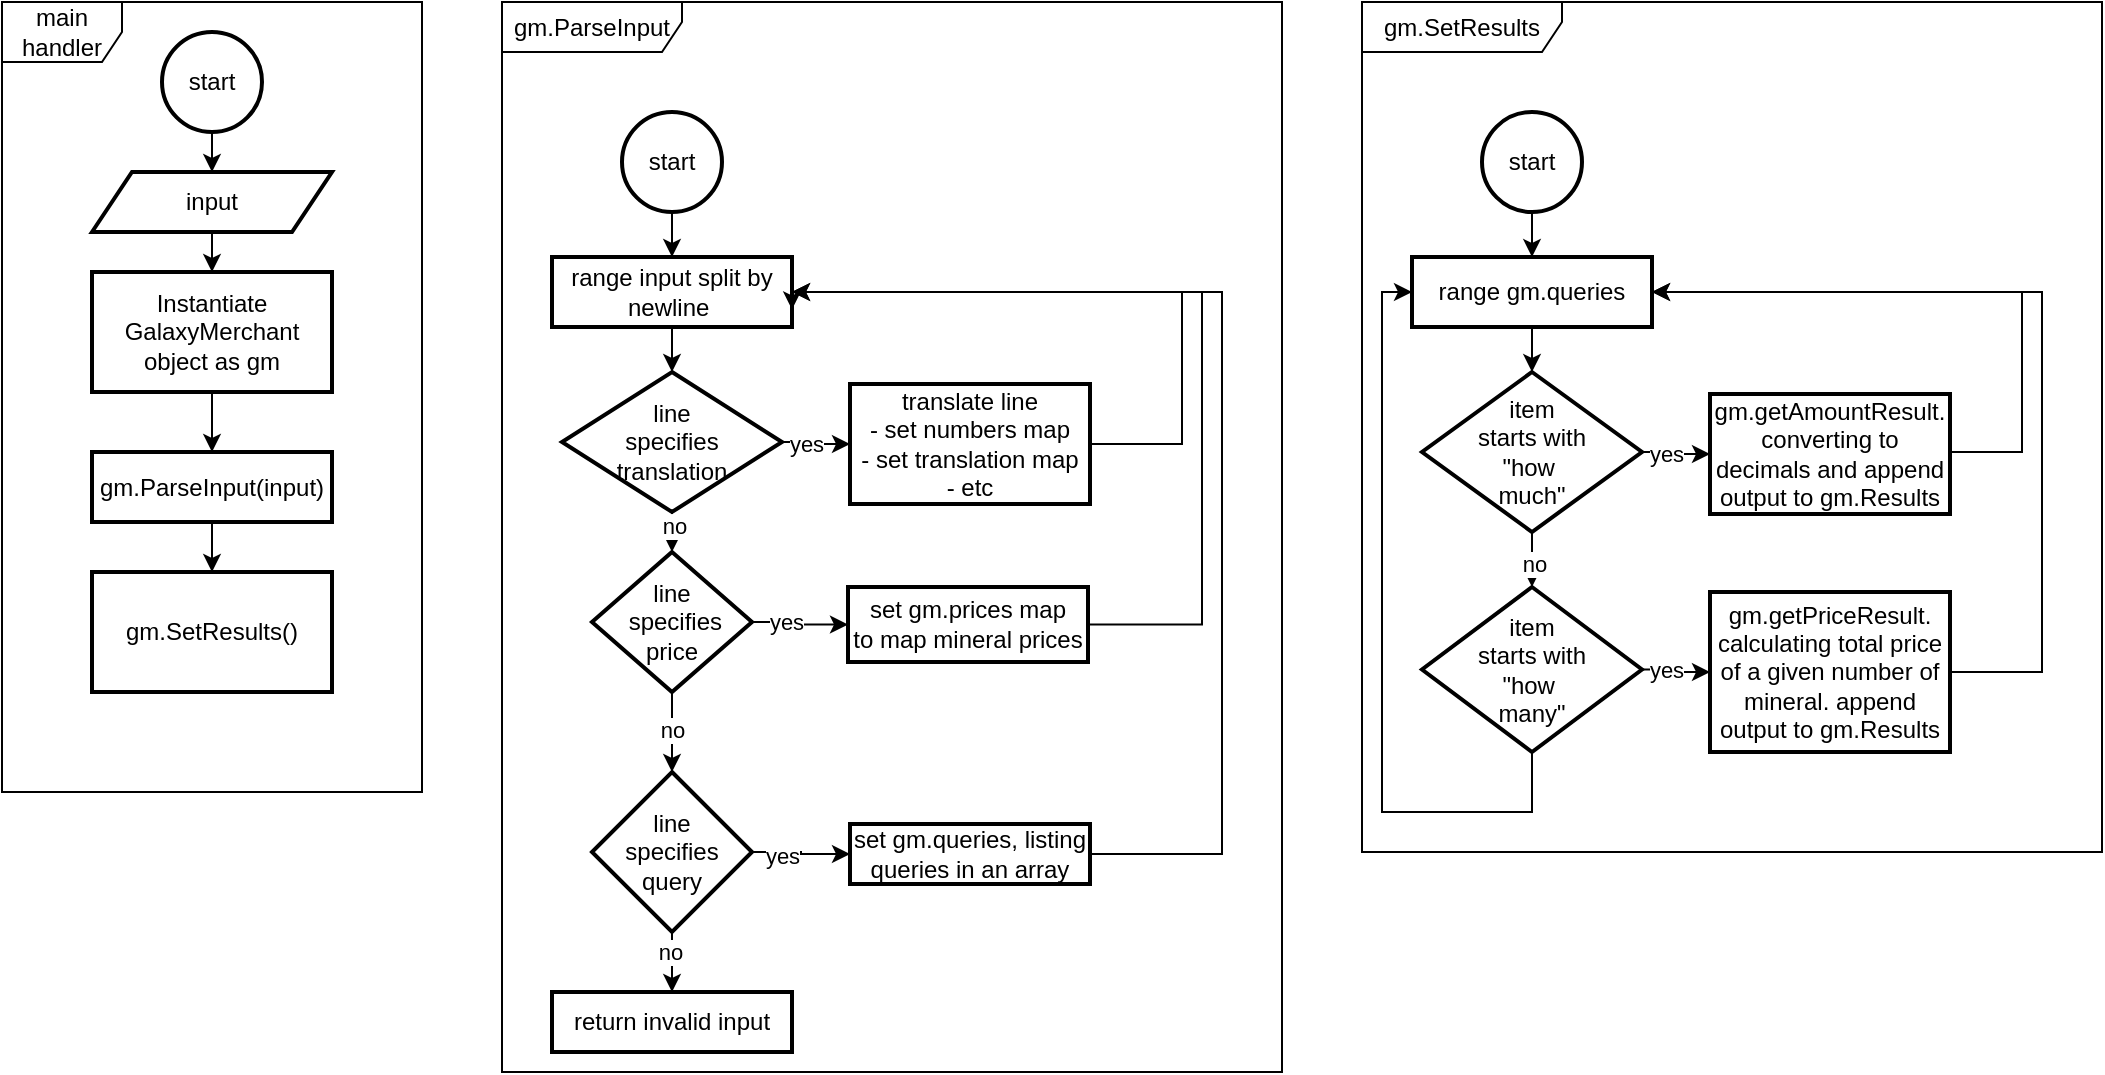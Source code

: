 <mxfile version="15.8.3" type="device"><diagram id="Dn12dNWuGm8Z7AyVnb-p" name="Page-1"><mxGraphModel dx="946" dy="621" grid="1" gridSize="10" guides="1" tooltips="1" connect="1" arrows="1" fold="1" page="1" pageScale="1" pageWidth="827" pageHeight="1169" math="0" shadow="0"><root><mxCell id="0"/><mxCell id="1" parent="0"/><mxCell id="7oYgxf7Bgz4kE8nF1kTC-14" value="main handler" style="shape=umlFrame;whiteSpace=wrap;html=1;" vertex="1" parent="1"><mxGeometry x="40" y="15" width="210" height="395" as="geometry"/></mxCell><mxCell id="7oYgxf7Bgz4kE8nF1kTC-9" value="" style="edgeStyle=orthogonalEdgeStyle;rounded=0;orthogonalLoop=1;jettySize=auto;html=1;" edge="1" parent="1" source="7oYgxf7Bgz4kE8nF1kTC-2" target="7oYgxf7Bgz4kE8nF1kTC-8"><mxGeometry relative="1" as="geometry"/></mxCell><mxCell id="7oYgxf7Bgz4kE8nF1kTC-2" value="start" style="strokeWidth=2;html=1;shape=mxgraph.flowchart.start_2;whiteSpace=wrap;" vertex="1" parent="1"><mxGeometry x="120" y="30" width="50" height="50" as="geometry"/></mxCell><mxCell id="7oYgxf7Bgz4kE8nF1kTC-6" value="" style="edgeStyle=orthogonalEdgeStyle;rounded=0;orthogonalLoop=1;jettySize=auto;html=1;" edge="1" parent="1" source="7oYgxf7Bgz4kE8nF1kTC-3" target="7oYgxf7Bgz4kE8nF1kTC-5"><mxGeometry relative="1" as="geometry"/></mxCell><mxCell id="7oYgxf7Bgz4kE8nF1kTC-3" value="Instantiate GalaxyMerchant object as gm" style="whiteSpace=wrap;html=1;strokeWidth=2;" vertex="1" parent="1"><mxGeometry x="85" y="150" width="120" height="60" as="geometry"/></mxCell><mxCell id="7oYgxf7Bgz4kE8nF1kTC-13" value="" style="edgeStyle=orthogonalEdgeStyle;rounded=0;orthogonalLoop=1;jettySize=auto;html=1;" edge="1" parent="1" source="7oYgxf7Bgz4kE8nF1kTC-5" target="7oYgxf7Bgz4kE8nF1kTC-12"><mxGeometry relative="1" as="geometry"/></mxCell><mxCell id="7oYgxf7Bgz4kE8nF1kTC-5" value="gm.ParseInput(input)" style="whiteSpace=wrap;html=1;strokeWidth=2;" vertex="1" parent="1"><mxGeometry x="85" y="240" width="120" height="35" as="geometry"/></mxCell><mxCell id="7oYgxf7Bgz4kE8nF1kTC-11" value="" style="edgeStyle=orthogonalEdgeStyle;rounded=0;orthogonalLoop=1;jettySize=auto;html=1;" edge="1" parent="1" source="7oYgxf7Bgz4kE8nF1kTC-8" target="7oYgxf7Bgz4kE8nF1kTC-3"><mxGeometry relative="1" as="geometry"/></mxCell><mxCell id="7oYgxf7Bgz4kE8nF1kTC-8" value="input" style="shape=parallelogram;perimeter=parallelogramPerimeter;whiteSpace=wrap;html=1;fixedSize=1;strokeWidth=2;" vertex="1" parent="1"><mxGeometry x="85" y="100" width="120" height="30" as="geometry"/></mxCell><mxCell id="7oYgxf7Bgz4kE8nF1kTC-12" value="gm.SetResults()" style="whiteSpace=wrap;html=1;strokeWidth=2;" vertex="1" parent="1"><mxGeometry x="85" y="300" width="120" height="60" as="geometry"/></mxCell><mxCell id="7oYgxf7Bgz4kE8nF1kTC-41" value="gm.ParseInput" style="shape=umlFrame;whiteSpace=wrap;html=1;width=90;height=25;" vertex="1" parent="1"><mxGeometry x="290" y="15" width="390" height="535" as="geometry"/></mxCell><mxCell id="7oYgxf7Bgz4kE8nF1kTC-42" value="" style="edgeStyle=orthogonalEdgeStyle;rounded=0;orthogonalLoop=1;jettySize=auto;html=1;" edge="1" parent="1" source="7oYgxf7Bgz4kE8nF1kTC-43" target="7oYgxf7Bgz4kE8nF1kTC-50"><mxGeometry relative="1" as="geometry"/></mxCell><mxCell id="7oYgxf7Bgz4kE8nF1kTC-43" value="start" style="strokeWidth=2;html=1;shape=mxgraph.flowchart.start_2;whiteSpace=wrap;" vertex="1" parent="1"><mxGeometry x="350" y="70" width="50" height="50" as="geometry"/></mxCell><mxCell id="7oYgxf7Bgz4kE8nF1kTC-44" value="" style="edgeStyle=orthogonalEdgeStyle;rounded=0;orthogonalLoop=1;jettySize=auto;html=1;" edge="1" parent="1" source="7oYgxf7Bgz4kE8nF1kTC-48" target="7oYgxf7Bgz4kE8nF1kTC-51"><mxGeometry relative="1" as="geometry"/></mxCell><mxCell id="7oYgxf7Bgz4kE8nF1kTC-45" value="yes" style="edgeLabel;html=1;align=center;verticalAlign=middle;resizable=0;points=[];" vertex="1" connectable="0" parent="7oYgxf7Bgz4kE8nF1kTC-44"><mxGeometry x="-0.318" y="-1" relative="1" as="geometry"><mxPoint as="offset"/></mxGeometry></mxCell><mxCell id="7oYgxf7Bgz4kE8nF1kTC-46" value="" style="edgeStyle=orthogonalEdgeStyle;rounded=0;orthogonalLoop=1;jettySize=auto;html=1;" edge="1" parent="1" source="7oYgxf7Bgz4kE8nF1kTC-48" target="7oYgxf7Bgz4kE8nF1kTC-56"><mxGeometry relative="1" as="geometry"/></mxCell><mxCell id="7oYgxf7Bgz4kE8nF1kTC-47" value="no" style="edgeLabel;html=1;align=center;verticalAlign=middle;resizable=0;points=[];" vertex="1" connectable="0" parent="7oYgxf7Bgz4kE8nF1kTC-46"><mxGeometry x="0.567" y="1" relative="1" as="geometry"><mxPoint as="offset"/></mxGeometry></mxCell><mxCell id="7oYgxf7Bgz4kE8nF1kTC-48" value="line&lt;br&gt;specifies&lt;br&gt;translation&lt;br&gt;" style="rhombus;whiteSpace=wrap;html=1;strokeWidth=2;" vertex="1" parent="1"><mxGeometry x="320" y="200" width="110" height="70" as="geometry"/></mxCell><mxCell id="7oYgxf7Bgz4kE8nF1kTC-49" value="" style="edgeStyle=orthogonalEdgeStyle;rounded=0;orthogonalLoop=1;jettySize=auto;html=1;" edge="1" parent="1" source="7oYgxf7Bgz4kE8nF1kTC-50" target="7oYgxf7Bgz4kE8nF1kTC-48"><mxGeometry relative="1" as="geometry"/></mxCell><mxCell id="7oYgxf7Bgz4kE8nF1kTC-50" value="range input split by newline&amp;nbsp;" style="whiteSpace=wrap;html=1;strokeWidth=2;" vertex="1" parent="1"><mxGeometry x="315" y="142.5" width="120" height="35" as="geometry"/></mxCell><mxCell id="7oYgxf7Bgz4kE8nF1kTC-66" value="" style="edgeStyle=orthogonalEdgeStyle;rounded=0;orthogonalLoop=1;jettySize=auto;html=1;entryX=1;entryY=0.75;entryDx=0;entryDy=0;" edge="1" parent="1" source="7oYgxf7Bgz4kE8nF1kTC-51" target="7oYgxf7Bgz4kE8nF1kTC-50"><mxGeometry relative="1" as="geometry"><mxPoint x="640" y="150" as="targetPoint"/><Array as="points"><mxPoint x="630" y="236"/><mxPoint x="630" y="160"/></Array></mxGeometry></mxCell><mxCell id="7oYgxf7Bgz4kE8nF1kTC-51" value="translate line&lt;br&gt;- set numbers map&lt;br&gt;- set translation map&lt;br&gt;- etc" style="whiteSpace=wrap;html=1;strokeWidth=2;" vertex="1" parent="1"><mxGeometry x="464" y="206" width="120" height="60" as="geometry"/></mxCell><mxCell id="7oYgxf7Bgz4kE8nF1kTC-52" value="" style="edgeStyle=orthogonalEdgeStyle;rounded=0;orthogonalLoop=1;jettySize=auto;html=1;" edge="1" parent="1" source="7oYgxf7Bgz4kE8nF1kTC-56" target="7oYgxf7Bgz4kE8nF1kTC-57"><mxGeometry relative="1" as="geometry"/></mxCell><mxCell id="7oYgxf7Bgz4kE8nF1kTC-53" value="yes" style="edgeLabel;html=1;align=center;verticalAlign=middle;resizable=0;points=[];" vertex="1" connectable="0" parent="7oYgxf7Bgz4kE8nF1kTC-52"><mxGeometry x="-0.317" relative="1" as="geometry"><mxPoint as="offset"/></mxGeometry></mxCell><mxCell id="7oYgxf7Bgz4kE8nF1kTC-54" value="" style="edgeStyle=orthogonalEdgeStyle;rounded=0;orthogonalLoop=1;jettySize=auto;html=1;" edge="1" parent="1" source="7oYgxf7Bgz4kE8nF1kTC-56" target="7oYgxf7Bgz4kE8nF1kTC-62"><mxGeometry relative="1" as="geometry"/></mxCell><mxCell id="7oYgxf7Bgz4kE8nF1kTC-55" value="no" style="edgeLabel;html=1;align=center;verticalAlign=middle;resizable=0;points=[];" vertex="1" connectable="0" parent="7oYgxf7Bgz4kE8nF1kTC-54"><mxGeometry x="-0.05" relative="1" as="geometry"><mxPoint as="offset"/></mxGeometry></mxCell><mxCell id="7oYgxf7Bgz4kE8nF1kTC-56" value="line&lt;br&gt;&amp;nbsp;specifies&lt;br&gt;price" style="rhombus;whiteSpace=wrap;html=1;strokeWidth=2;" vertex="1" parent="1"><mxGeometry x="335" y="290" width="80" height="70" as="geometry"/></mxCell><mxCell id="7oYgxf7Bgz4kE8nF1kTC-68" value="" style="edgeStyle=orthogonalEdgeStyle;rounded=0;orthogonalLoop=1;jettySize=auto;html=1;entryX=1;entryY=0.5;entryDx=0;entryDy=0;" edge="1" parent="1" source="7oYgxf7Bgz4kE8nF1kTC-57" target="7oYgxf7Bgz4kE8nF1kTC-50"><mxGeometry relative="1" as="geometry"><mxPoint x="630" y="160" as="targetPoint"/><Array as="points"><mxPoint x="640" y="326"/><mxPoint x="640" y="160"/></Array></mxGeometry></mxCell><mxCell id="7oYgxf7Bgz4kE8nF1kTC-57" value="set gm.prices map&lt;br&gt;to map mineral prices" style="whiteSpace=wrap;html=1;strokeWidth=2;" vertex="1" parent="1"><mxGeometry x="463" y="307.5" width="120" height="37.5" as="geometry"/></mxCell><mxCell id="7oYgxf7Bgz4kE8nF1kTC-58" value="" style="edgeStyle=orthogonalEdgeStyle;rounded=0;orthogonalLoop=1;jettySize=auto;html=1;" edge="1" parent="1" source="7oYgxf7Bgz4kE8nF1kTC-62" target="7oYgxf7Bgz4kE8nF1kTC-63"><mxGeometry relative="1" as="geometry"/></mxCell><mxCell id="7oYgxf7Bgz4kE8nF1kTC-59" value="yes" style="edgeLabel;html=1;align=center;verticalAlign=middle;resizable=0;points=[];" vertex="1" connectable="0" parent="7oYgxf7Bgz4kE8nF1kTC-58"><mxGeometry x="-0.4" y="-2" relative="1" as="geometry"><mxPoint as="offset"/></mxGeometry></mxCell><mxCell id="7oYgxf7Bgz4kE8nF1kTC-60" value="" style="edgeStyle=orthogonalEdgeStyle;rounded=0;orthogonalLoop=1;jettySize=auto;html=1;" edge="1" parent="1" source="7oYgxf7Bgz4kE8nF1kTC-62" target="7oYgxf7Bgz4kE8nF1kTC-64"><mxGeometry relative="1" as="geometry"/></mxCell><mxCell id="7oYgxf7Bgz4kE8nF1kTC-61" value="no" style="edgeLabel;html=1;align=center;verticalAlign=middle;resizable=0;points=[];" vertex="1" connectable="0" parent="7oYgxf7Bgz4kE8nF1kTC-60"><mxGeometry x="0.2" y="-1" relative="1" as="geometry"><mxPoint as="offset"/></mxGeometry></mxCell><mxCell id="7oYgxf7Bgz4kE8nF1kTC-62" value="line&lt;br&gt;specifies&lt;br&gt;query" style="rhombus;whiteSpace=wrap;html=1;strokeWidth=2;" vertex="1" parent="1"><mxGeometry x="335" y="400" width="80" height="80" as="geometry"/></mxCell><mxCell id="7oYgxf7Bgz4kE8nF1kTC-63" value="set gm.queries, listing&lt;br&gt;queries in an array" style="whiteSpace=wrap;html=1;strokeWidth=2;" vertex="1" parent="1"><mxGeometry x="464" y="426" width="120" height="30" as="geometry"/></mxCell><mxCell id="7oYgxf7Bgz4kE8nF1kTC-64" value="return invalid input" style="whiteSpace=wrap;html=1;strokeWidth=2;" vertex="1" parent="1"><mxGeometry x="315" y="510" width="120" height="30" as="geometry"/></mxCell><mxCell id="7oYgxf7Bgz4kE8nF1kTC-69" value="" style="edgeStyle=orthogonalEdgeStyle;rounded=0;orthogonalLoop=1;jettySize=auto;html=1;entryX=1;entryY=0.5;entryDx=0;entryDy=0;exitX=1;exitY=0.5;exitDx=0;exitDy=0;" edge="1" parent="1" source="7oYgxf7Bgz4kE8nF1kTC-63" target="7oYgxf7Bgz4kE8nF1kTC-50"><mxGeometry relative="1" as="geometry"><mxPoint x="595" y="326.3" as="sourcePoint"/><mxPoint x="447" y="160" as="targetPoint"/><Array as="points"><mxPoint x="650" y="441"/><mxPoint x="650" y="160"/></Array></mxGeometry></mxCell><mxCell id="7oYgxf7Bgz4kE8nF1kTC-70" value="gm.SetResults" style="shape=umlFrame;whiteSpace=wrap;html=1;width=100;height=25;" vertex="1" parent="1"><mxGeometry x="720" y="15" width="370" height="425" as="geometry"/></mxCell><mxCell id="7oYgxf7Bgz4kE8nF1kTC-71" value="" style="edgeStyle=orthogonalEdgeStyle;rounded=0;orthogonalLoop=1;jettySize=auto;html=1;" edge="1" parent="1" source="7oYgxf7Bgz4kE8nF1kTC-72" target="7oYgxf7Bgz4kE8nF1kTC-79"><mxGeometry relative="1" as="geometry"/></mxCell><mxCell id="7oYgxf7Bgz4kE8nF1kTC-72" value="start" style="strokeWidth=2;html=1;shape=mxgraph.flowchart.start_2;whiteSpace=wrap;" vertex="1" parent="1"><mxGeometry x="780" y="70" width="50" height="50" as="geometry"/></mxCell><mxCell id="7oYgxf7Bgz4kE8nF1kTC-73" value="" style="edgeStyle=orthogonalEdgeStyle;rounded=0;orthogonalLoop=1;jettySize=auto;html=1;" edge="1" parent="1" source="7oYgxf7Bgz4kE8nF1kTC-77" target="7oYgxf7Bgz4kE8nF1kTC-80"><mxGeometry relative="1" as="geometry"/></mxCell><mxCell id="7oYgxf7Bgz4kE8nF1kTC-74" value="yes" style="edgeLabel;html=1;align=center;verticalAlign=middle;resizable=0;points=[];" vertex="1" connectable="0" parent="7oYgxf7Bgz4kE8nF1kTC-73"><mxGeometry x="-0.318" y="-1" relative="1" as="geometry"><mxPoint as="offset"/></mxGeometry></mxCell><mxCell id="7oYgxf7Bgz4kE8nF1kTC-75" value="" style="edgeStyle=orthogonalEdgeStyle;rounded=0;orthogonalLoop=1;jettySize=auto;html=1;" edge="1" parent="1" source="7oYgxf7Bgz4kE8nF1kTC-77" target="7oYgxf7Bgz4kE8nF1kTC-85"><mxGeometry relative="1" as="geometry"/></mxCell><mxCell id="7oYgxf7Bgz4kE8nF1kTC-76" value="no" style="edgeLabel;html=1;align=center;verticalAlign=middle;resizable=0;points=[];" vertex="1" connectable="0" parent="7oYgxf7Bgz4kE8nF1kTC-75"><mxGeometry x="0.567" y="1" relative="1" as="geometry"><mxPoint as="offset"/></mxGeometry></mxCell><mxCell id="7oYgxf7Bgz4kE8nF1kTC-77" value="item&lt;br&gt;starts with&lt;br&gt;&quot;how&amp;nbsp;&lt;br&gt;much&quot;&lt;br&gt;" style="rhombus;whiteSpace=wrap;html=1;strokeWidth=2;" vertex="1" parent="1"><mxGeometry x="750" y="200" width="110" height="80" as="geometry"/></mxCell><mxCell id="7oYgxf7Bgz4kE8nF1kTC-78" value="" style="edgeStyle=orthogonalEdgeStyle;rounded=0;orthogonalLoop=1;jettySize=auto;html=1;" edge="1" parent="1" source="7oYgxf7Bgz4kE8nF1kTC-79" target="7oYgxf7Bgz4kE8nF1kTC-77"><mxGeometry relative="1" as="geometry"/></mxCell><mxCell id="7oYgxf7Bgz4kE8nF1kTC-79" value="range gm.queries" style="whiteSpace=wrap;html=1;strokeWidth=2;" vertex="1" parent="1"><mxGeometry x="745" y="142.5" width="120" height="35" as="geometry"/></mxCell><mxCell id="7oYgxf7Bgz4kE8nF1kTC-80" value="gm.getAmountResult.&lt;br&gt;converting to decimals and append output to gm.Results" style="whiteSpace=wrap;html=1;strokeWidth=2;" vertex="1" parent="1"><mxGeometry x="894" y="211" width="120" height="60" as="geometry"/></mxCell><mxCell id="7oYgxf7Bgz4kE8nF1kTC-81" value="" style="edgeStyle=orthogonalEdgeStyle;rounded=0;orthogonalLoop=1;jettySize=auto;html=1;" edge="1" parent="1" source="7oYgxf7Bgz4kE8nF1kTC-85" target="7oYgxf7Bgz4kE8nF1kTC-86"><mxGeometry relative="1" as="geometry"/></mxCell><mxCell id="7oYgxf7Bgz4kE8nF1kTC-82" value="yes" style="edgeLabel;html=1;align=center;verticalAlign=middle;resizable=0;points=[];" vertex="1" connectable="0" parent="7oYgxf7Bgz4kE8nF1kTC-81"><mxGeometry x="-0.317" relative="1" as="geometry"><mxPoint as="offset"/></mxGeometry></mxCell><mxCell id="7oYgxf7Bgz4kE8nF1kTC-97" value="" style="edgeStyle=orthogonalEdgeStyle;rounded=0;orthogonalLoop=1;jettySize=auto;html=1;exitX=0.5;exitY=1;exitDx=0;exitDy=0;entryX=0;entryY=0.5;entryDx=0;entryDy=0;" edge="1" parent="1" source="7oYgxf7Bgz4kE8nF1kTC-85" target="7oYgxf7Bgz4kE8nF1kTC-79"><mxGeometry relative="1" as="geometry"><mxPoint x="805" y="440" as="targetPoint"/><Array as="points"><mxPoint x="805" y="420"/><mxPoint x="730" y="420"/><mxPoint x="730" y="160"/></Array></mxGeometry></mxCell><mxCell id="7oYgxf7Bgz4kE8nF1kTC-85" value="item&lt;br&gt;starts with&lt;br&gt;&quot;how&amp;nbsp;&lt;br&gt;many&quot;" style="rhombus;whiteSpace=wrap;html=1;strokeWidth=2;" vertex="1" parent="1"><mxGeometry x="750" y="307.5" width="110" height="82.5" as="geometry"/></mxCell><mxCell id="7oYgxf7Bgz4kE8nF1kTC-86" value="gm.getPriceResult. calculating total price of a given number of mineral. append output to gm.Results" style="whiteSpace=wrap;html=1;strokeWidth=2;" vertex="1" parent="1"><mxGeometry x="894" y="310" width="120" height="80" as="geometry"/></mxCell><mxCell id="7oYgxf7Bgz4kE8nF1kTC-94" value="" style="edgeStyle=orthogonalEdgeStyle;rounded=0;orthogonalLoop=1;jettySize=auto;html=1;exitX=1;exitY=0.5;exitDx=0;exitDy=0;entryX=1;entryY=0.5;entryDx=0;entryDy=0;" edge="1" parent="1" source="7oYgxf7Bgz4kE8nF1kTC-80" target="7oYgxf7Bgz4kE8nF1kTC-79"><mxGeometry relative="1" as="geometry"><mxPoint x="1028" y="243.15" as="sourcePoint"/><mxPoint x="880" y="160" as="targetPoint"/><Array as="points"><mxPoint x="1014" y="240"/><mxPoint x="1050" y="240"/><mxPoint x="1050" y="160"/></Array></mxGeometry></mxCell><mxCell id="7oYgxf7Bgz4kE8nF1kTC-95" value="" style="edgeStyle=orthogonalEdgeStyle;rounded=0;orthogonalLoop=1;jettySize=auto;html=1;exitX=1;exitY=0.5;exitDx=0;exitDy=0;entryX=1;entryY=0.5;entryDx=0;entryDy=0;" edge="1" parent="1" source="7oYgxf7Bgz4kE8nF1kTC-86" target="7oYgxf7Bgz4kE8nF1kTC-79"><mxGeometry relative="1" as="geometry"><mxPoint x="1039" y="210" as="sourcePoint"/><mxPoint x="890" y="129" as="targetPoint"/><Array as="points"><mxPoint x="1060" y="350"/><mxPoint x="1060" y="160"/></Array></mxGeometry></mxCell></root></mxGraphModel></diagram></mxfile>